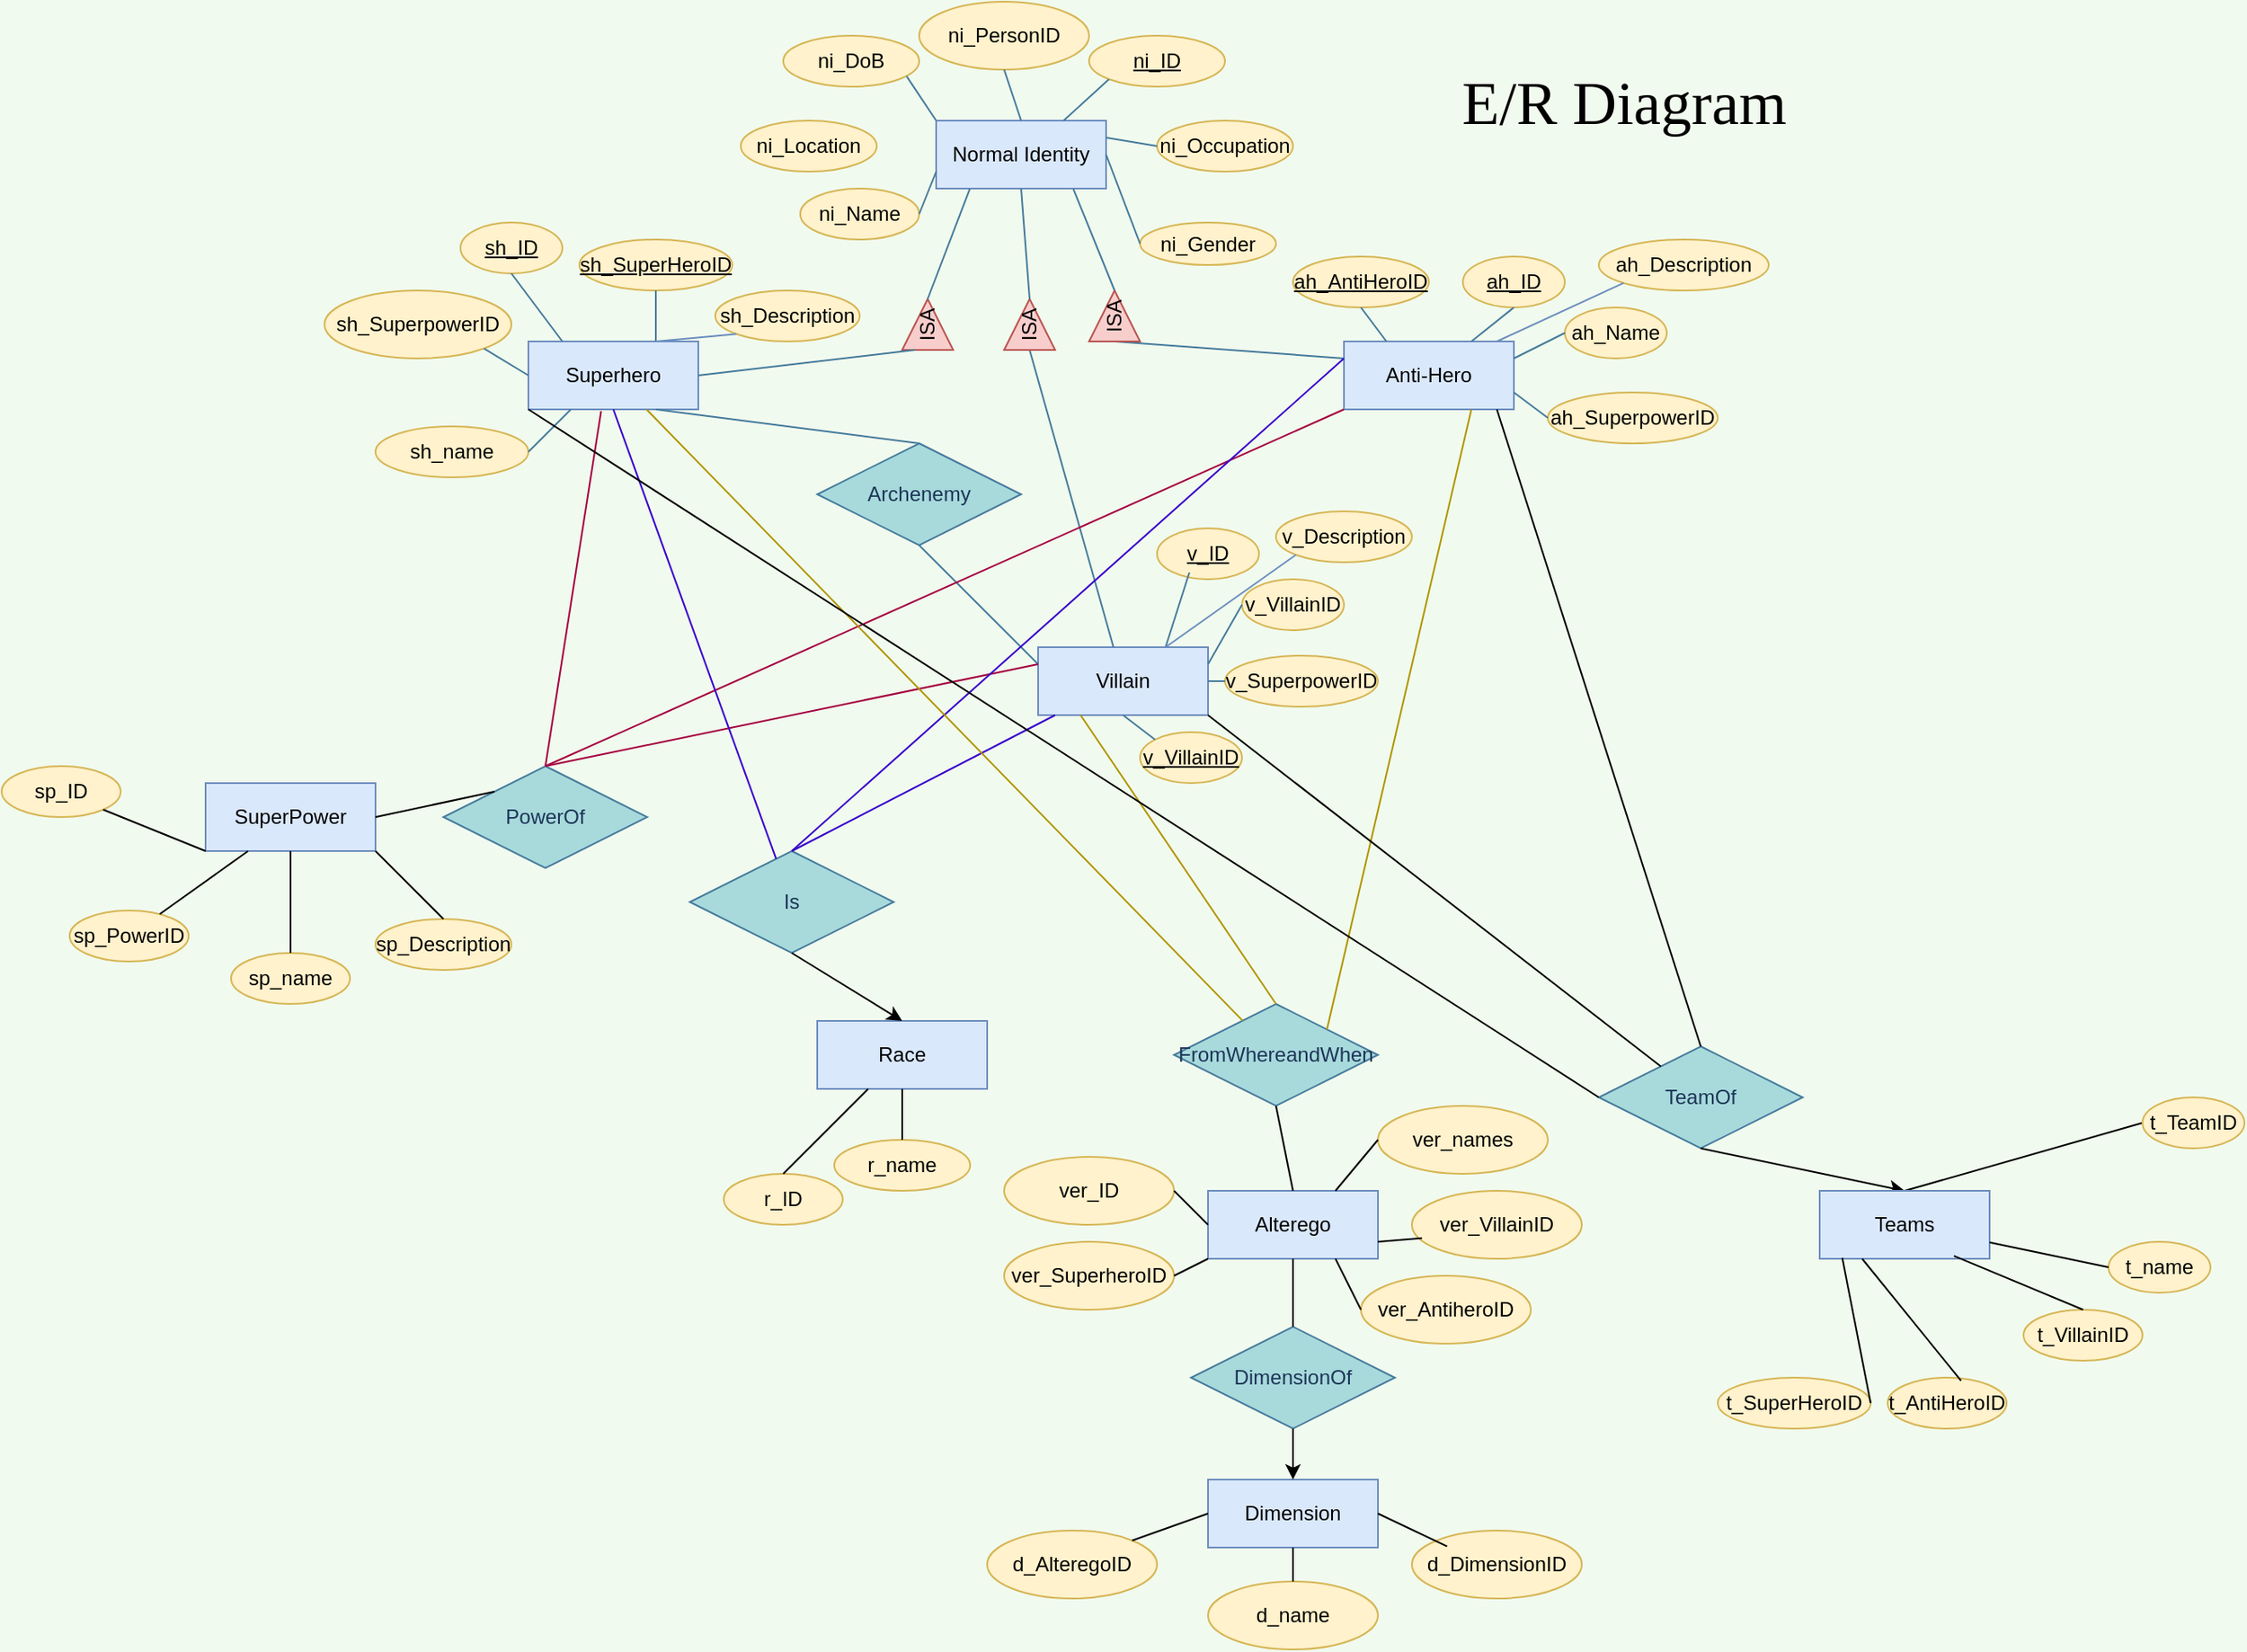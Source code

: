 <mxfile version="13.8.1" type="github">
  <diagram id="R2lEEEUBdFMjLlhIrx00" name="Page-1">
    <mxGraphModel dx="2192" dy="560" grid="1" gridSize="10" guides="1" tooltips="1" connect="1" arrows="1" fold="1" page="1" pageScale="1" pageWidth="850" pageHeight="1100" background="#F1FAEE" math="0" shadow="0" extFonts="Permanent Marker^https://fonts.googleapis.com/css?family=Permanent+Marker">
      <root>
        <mxCell id="0" />
        <mxCell id="1" parent="0" />
        <mxCell id="nAdJ6FFDhR7UBdOgbW9l-2" value="Normal Identity" style="whiteSpace=wrap;html=1;align=center;fillColor=#dae8fc;strokeColor=#6c8ebf;" parent="1" vertex="1">
          <mxGeometry x="320" y="70" width="100" height="40" as="geometry" />
        </mxCell>
        <mxCell id="nAdJ6FFDhR7UBdOgbW9l-3" value="ni_ID" style="ellipse;whiteSpace=wrap;html=1;align=center;fontStyle=4;fillColor=#fff2cc;strokeColor=#d6b656;" parent="1" vertex="1">
          <mxGeometry x="410" y="20" width="80" height="30" as="geometry" />
        </mxCell>
        <mxCell id="nAdJ6FFDhR7UBdOgbW9l-4" value="ni_PersonID" style="ellipse;whiteSpace=wrap;html=1;align=center;fillColor=#fff2cc;strokeColor=#d6b656;" parent="1" vertex="1">
          <mxGeometry x="310" width="100" height="40" as="geometry" />
        </mxCell>
        <mxCell id="nAdJ6FFDhR7UBdOgbW9l-5" value="ni_DoB" style="ellipse;whiteSpace=wrap;html=1;align=center;fillColor=#fff2cc;strokeColor=#d6b656;" parent="1" vertex="1">
          <mxGeometry x="230" y="20" width="80" height="30" as="geometry" />
        </mxCell>
        <mxCell id="nAdJ6FFDhR7UBdOgbW9l-6" value="ni_Gender" style="ellipse;whiteSpace=wrap;html=1;align=center;fillColor=#fff2cc;strokeColor=#d6b656;" parent="1" vertex="1">
          <mxGeometry x="440" y="130" width="80" height="25" as="geometry" />
        </mxCell>
        <mxCell id="nAdJ6FFDhR7UBdOgbW9l-7" value="ni_Name" style="ellipse;whiteSpace=wrap;html=1;align=center;fillColor=#fff2cc;strokeColor=#d6b656;" parent="1" vertex="1">
          <mxGeometry x="240" y="110" width="70" height="30" as="geometry" />
        </mxCell>
        <mxCell id="nAdJ6FFDhR7UBdOgbW9l-10" value="" style="endArrow=none;html=1;entryX=0;entryY=0.75;entryDx=0;entryDy=0;labelBackgroundColor=#F1FAEE;strokeColor=#457B9D;fontColor=#1D3557;exitX=1;exitY=0.5;exitDx=0;exitDy=0;" parent="1" source="nAdJ6FFDhR7UBdOgbW9l-7" target="nAdJ6FFDhR7UBdOgbW9l-2" edge="1">
          <mxGeometry width="50" height="50" relative="1" as="geometry">
            <mxPoint x="270" y="90" as="sourcePoint" />
            <mxPoint x="290" y="60" as="targetPoint" />
          </mxGeometry>
        </mxCell>
        <mxCell id="nAdJ6FFDhR7UBdOgbW9l-11" value="" style="endArrow=none;html=1;entryX=0;entryY=0;entryDx=0;entryDy=0;exitX=0;exitY=0;exitDx=0;exitDy=0;labelBackgroundColor=#F1FAEE;strokeColor=#457B9D;fontColor=#1D3557;" parent="1" source="nAdJ6FFDhR7UBdOgbW9l-2" target="nAdJ6FFDhR7UBdOgbW9l-2" edge="1">
          <mxGeometry width="50" height="50" relative="1" as="geometry">
            <mxPoint x="230" y="340" as="sourcePoint" />
            <mxPoint x="280" y="290" as="targetPoint" />
            <Array as="points">
              <mxPoint x="300" y="40" />
            </Array>
          </mxGeometry>
        </mxCell>
        <mxCell id="nAdJ6FFDhR7UBdOgbW9l-12" value="" style="endArrow=none;html=1;entryX=0.5;entryY=1;entryDx=0;entryDy=0;exitX=0.5;exitY=0;exitDx=0;exitDy=0;labelBackgroundColor=#F1FAEE;strokeColor=#457B9D;fontColor=#1D3557;" parent="1" source="nAdJ6FFDhR7UBdOgbW9l-2" target="nAdJ6FFDhR7UBdOgbW9l-4" edge="1">
          <mxGeometry width="50" height="50" relative="1" as="geometry">
            <mxPoint x="350" y="90" as="sourcePoint" />
            <mxPoint x="400" y="40" as="targetPoint" />
          </mxGeometry>
        </mxCell>
        <mxCell id="nAdJ6FFDhR7UBdOgbW9l-13" value="" style="endArrow=none;html=1;entryX=0;entryY=1;entryDx=0;entryDy=0;exitX=0.75;exitY=0;exitDx=0;exitDy=0;labelBackgroundColor=#F1FAEE;strokeColor=#457B9D;fontColor=#1D3557;" parent="1" source="nAdJ6FFDhR7UBdOgbW9l-2" target="nAdJ6FFDhR7UBdOgbW9l-3" edge="1">
          <mxGeometry width="50" height="50" relative="1" as="geometry">
            <mxPoint x="320" y="290" as="sourcePoint" />
            <mxPoint x="370" y="240" as="targetPoint" />
          </mxGeometry>
        </mxCell>
        <mxCell id="nAdJ6FFDhR7UBdOgbW9l-14" value="" style="endArrow=none;html=1;entryX=0;entryY=0.5;entryDx=0;entryDy=0;exitX=1;exitY=0.5;exitDx=0;exitDy=0;labelBackgroundColor=#F1FAEE;strokeColor=#457B9D;fontColor=#1D3557;" parent="1" source="nAdJ6FFDhR7UBdOgbW9l-2" target="nAdJ6FFDhR7UBdOgbW9l-6" edge="1">
          <mxGeometry width="50" height="50" relative="1" as="geometry">
            <mxPoint x="370" y="230" as="sourcePoint" />
            <mxPoint x="420" y="180" as="targetPoint" />
          </mxGeometry>
        </mxCell>
        <mxCell id="nAdJ6FFDhR7UBdOgbW9l-15" value="ISA" style="triangle;whiteSpace=wrap;html=1;rounded=0;sketch=0;strokeColor=#b85450;fillColor=#f8cecc;rotation=-90;" parent="1" vertex="1">
          <mxGeometry x="300" y="175" width="30" height="30" as="geometry" />
        </mxCell>
        <mxCell id="nAdJ6FFDhR7UBdOgbW9l-16" value="" style="endArrow=none;html=1;strokeColor=#457B9D;fillColor=#A8DADC;fontColor=#1D3557;exitX=1;exitY=0.5;exitDx=0;exitDy=0;entryX=0.198;entryY=1.004;entryDx=0;entryDy=0;entryPerimeter=0;" parent="1" source="nAdJ6FFDhR7UBdOgbW9l-15" target="nAdJ6FFDhR7UBdOgbW9l-2" edge="1">
          <mxGeometry width="50" height="50" relative="1" as="geometry">
            <mxPoint x="350" y="290" as="sourcePoint" />
            <mxPoint x="400" y="240" as="targetPoint" />
          </mxGeometry>
        </mxCell>
        <mxCell id="nAdJ6FFDhR7UBdOgbW9l-17" value="Superhero" style="whiteSpace=wrap;html=1;align=center;rounded=0;sketch=0;strokeColor=#6c8ebf;fillColor=#dae8fc;" parent="1" vertex="1">
          <mxGeometry x="80" y="200" width="100" height="40" as="geometry" />
        </mxCell>
        <mxCell id="nAdJ6FFDhR7UBdOgbW9l-18" value="Villain" style="whiteSpace=wrap;html=1;align=center;rounded=0;sketch=0;strokeColor=#6c8ebf;fillColor=#dae8fc;" parent="1" vertex="1">
          <mxGeometry x="380" y="380" width="100" height="40" as="geometry" />
        </mxCell>
        <mxCell id="nAdJ6FFDhR7UBdOgbW9l-19" value="Anti-Hero" style="whiteSpace=wrap;html=1;align=center;rounded=0;sketch=0;strokeColor=#6c8ebf;fillColor=#dae8fc;" parent="1" vertex="1">
          <mxGeometry x="560" y="200" width="100" height="40" as="geometry" />
        </mxCell>
        <mxCell id="nAdJ6FFDhR7UBdOgbW9l-20" value="" style="endArrow=none;html=1;strokeColor=#457B9D;fillColor=#A8DADC;fontColor=#1D3557;entryX=0;entryY=0.25;entryDx=0;entryDy=0;exitX=1;exitY=0.5;exitDx=0;exitDy=0;" parent="1" source="nAdJ6FFDhR7UBdOgbW9l-17" target="nAdJ6FFDhR7UBdOgbW9l-15" edge="1">
          <mxGeometry width="50" height="50" relative="1" as="geometry">
            <mxPoint x="230" y="260" as="sourcePoint" />
            <mxPoint x="280" y="210" as="targetPoint" />
          </mxGeometry>
        </mxCell>
        <mxCell id="nAdJ6FFDhR7UBdOgbW9l-21" value="" style="endArrow=none;html=1;strokeColor=#457B9D;fillColor=#A8DADC;fontColor=#1D3557;entryX=0;entryY=0.5;entryDx=0;entryDy=0;" parent="1" source="nAdJ6FFDhR7UBdOgbW9l-18" target="udWSsFWerOwAy3fyMQVa-20" edge="1">
          <mxGeometry width="50" height="50" relative="1" as="geometry">
            <mxPoint x="370" y="310" as="sourcePoint" />
            <mxPoint x="390" y="230" as="targetPoint" />
          </mxGeometry>
        </mxCell>
        <mxCell id="nAdJ6FFDhR7UBdOgbW9l-22" value="" style="endArrow=none;html=1;strokeColor=#457B9D;fillColor=#A8DADC;fontColor=#1D3557;entryX=0;entryY=0.5;entryDx=0;entryDy=0;exitX=0;exitY=0.25;exitDx=0;exitDy=0;" parent="1" source="nAdJ6FFDhR7UBdOgbW9l-19" target="udWSsFWerOwAy3fyMQVa-21" edge="1">
          <mxGeometry width="50" height="50" relative="1" as="geometry">
            <mxPoint x="230" y="260" as="sourcePoint" />
            <mxPoint x="280" y="210" as="targetPoint" />
          </mxGeometry>
        </mxCell>
        <mxCell id="nAdJ6FFDhR7UBdOgbW9l-23" value="sh_SuperHeroID" style="ellipse;whiteSpace=wrap;html=1;align=center;fontStyle=4;rounded=0;sketch=0;strokeColor=#d6b656;fillColor=#fff2cc;" parent="1" vertex="1">
          <mxGeometry x="110" y="140" width="90" height="30" as="geometry" />
        </mxCell>
        <mxCell id="nAdJ6FFDhR7UBdOgbW9l-24" value="sh_ID" style="ellipse;whiteSpace=wrap;html=1;align=center;fontStyle=4;rounded=0;sketch=0;strokeColor=#d6b656;fillColor=#fff2cc;" parent="1" vertex="1">
          <mxGeometry x="40" y="130" width="60" height="30" as="geometry" />
        </mxCell>
        <mxCell id="nAdJ6FFDhR7UBdOgbW9l-25" value="sh_SuperpowerID" style="ellipse;whiteSpace=wrap;html=1;align=center;rounded=0;sketch=0;strokeColor=#d6b656;fillColor=#fff2cc;" parent="1" vertex="1">
          <mxGeometry x="-40" y="170" width="110" height="40" as="geometry" />
        </mxCell>
        <mxCell id="nAdJ6FFDhR7UBdOgbW9l-26" value="sh_name" style="ellipse;whiteSpace=wrap;html=1;align=center;rounded=0;sketch=0;strokeColor=#d6b656;fillColor=#fff2cc;" parent="1" vertex="1">
          <mxGeometry x="-10" y="250" width="90" height="30" as="geometry" />
        </mxCell>
        <mxCell id="nAdJ6FFDhR7UBdOgbW9l-27" value="" style="endArrow=none;html=1;strokeColor=#457B9D;fillColor=#A8DADC;fontColor=#1D3557;entryX=0.25;entryY=1;entryDx=0;entryDy=0;exitX=1;exitY=0.5;exitDx=0;exitDy=0;" parent="1" source="nAdJ6FFDhR7UBdOgbW9l-26" target="nAdJ6FFDhR7UBdOgbW9l-17" edge="1">
          <mxGeometry width="50" height="50" relative="1" as="geometry">
            <mxPoint x="100" y="330" as="sourcePoint" />
            <mxPoint x="150" y="280" as="targetPoint" />
          </mxGeometry>
        </mxCell>
        <mxCell id="nAdJ6FFDhR7UBdOgbW9l-28" value="" style="endArrow=none;html=1;strokeColor=#457B9D;fillColor=#A8DADC;fontColor=#1D3557;exitX=1;exitY=1;exitDx=0;exitDy=0;" parent="1" source="nAdJ6FFDhR7UBdOgbW9l-25" edge="1">
          <mxGeometry width="50" height="50" relative="1" as="geometry">
            <mxPoint x="110" y="330" as="sourcePoint" />
            <mxPoint x="80" y="220" as="targetPoint" />
          </mxGeometry>
        </mxCell>
        <mxCell id="nAdJ6FFDhR7UBdOgbW9l-29" value="" style="endArrow=none;html=1;strokeColor=#457B9D;fillColor=#A8DADC;fontColor=#1D3557;entryX=0.5;entryY=1;entryDx=0;entryDy=0;" parent="1" target="nAdJ6FFDhR7UBdOgbW9l-24" edge="1">
          <mxGeometry width="50" height="50" relative="1" as="geometry">
            <mxPoint x="100" y="200" as="sourcePoint" />
            <mxPoint x="140" y="160" as="targetPoint" />
          </mxGeometry>
        </mxCell>
        <mxCell id="nAdJ6FFDhR7UBdOgbW9l-30" value="" style="endArrow=none;html=1;strokeColor=#457B9D;fillColor=#A8DADC;fontColor=#1D3557;entryX=0.5;entryY=1;entryDx=0;entryDy=0;exitX=0.75;exitY=0;exitDx=0;exitDy=0;" parent="1" source="nAdJ6FFDhR7UBdOgbW9l-17" target="nAdJ6FFDhR7UBdOgbW9l-23" edge="1">
          <mxGeometry width="50" height="50" relative="1" as="geometry">
            <mxPoint x="150" y="440" as="sourcePoint" />
            <mxPoint x="200" y="390" as="targetPoint" />
          </mxGeometry>
        </mxCell>
        <mxCell id="nAdJ6FFDhR7UBdOgbW9l-31" value="v_VillainID" style="ellipse;whiteSpace=wrap;html=1;align=center;fontStyle=4;rounded=0;sketch=0;strokeColor=#d6b656;fillColor=#fff2cc;" parent="1" vertex="1">
          <mxGeometry x="440" y="430" width="60" height="30" as="geometry" />
        </mxCell>
        <mxCell id="nAdJ6FFDhR7UBdOgbW9l-34" value="v_ID" style="ellipse;whiteSpace=wrap;html=1;align=center;fontStyle=4;rounded=0;sketch=0;strokeColor=#d6b656;fillColor=#fff2cc;" parent="1" vertex="1">
          <mxGeometry x="450" y="310" width="60" height="30" as="geometry" />
        </mxCell>
        <mxCell id="nAdJ6FFDhR7UBdOgbW9l-35" value="v_SuperpowerID" style="ellipse;whiteSpace=wrap;html=1;align=center;rounded=0;sketch=0;strokeColor=#d6b656;fillColor=#fff2cc;" parent="1" vertex="1">
          <mxGeometry x="490" y="385" width="90" height="30" as="geometry" />
        </mxCell>
        <mxCell id="nAdJ6FFDhR7UBdOgbW9l-36" value="v_VillainID" style="ellipse;whiteSpace=wrap;html=1;align=center;rounded=0;sketch=0;strokeColor=#d6b656;fillColor=#fff2cc;" parent="1" vertex="1">
          <mxGeometry x="500" y="340" width="60" height="30" as="geometry" />
        </mxCell>
        <mxCell id="nAdJ6FFDhR7UBdOgbW9l-38" value="" style="endArrow=none;html=1;strokeColor=#457B9D;fillColor=#A8DADC;fontColor=#1D3557;entryX=0.5;entryY=1;entryDx=0;entryDy=0;exitX=0;exitY=0;exitDx=0;exitDy=0;" parent="1" source="nAdJ6FFDhR7UBdOgbW9l-31" target="nAdJ6FFDhR7UBdOgbW9l-18" edge="1">
          <mxGeometry width="50" height="50" relative="1" as="geometry">
            <mxPoint x="300" y="430" as="sourcePoint" />
            <mxPoint x="350" y="380" as="targetPoint" />
          </mxGeometry>
        </mxCell>
        <mxCell id="nAdJ6FFDhR7UBdOgbW9l-39" value="" style="endArrow=none;html=1;strokeColor=#457B9D;fillColor=#A8DADC;fontColor=#1D3557;entryX=0.317;entryY=0.867;entryDx=0;entryDy=0;entryPerimeter=0;exitX=0.75;exitY=0;exitDx=0;exitDy=0;" parent="1" source="nAdJ6FFDhR7UBdOgbW9l-18" target="nAdJ6FFDhR7UBdOgbW9l-34" edge="1">
          <mxGeometry width="50" height="50" relative="1" as="geometry">
            <mxPoint x="403" y="420" as="sourcePoint" />
            <mxPoint x="403" y="440" as="targetPoint" />
          </mxGeometry>
        </mxCell>
        <mxCell id="nAdJ6FFDhR7UBdOgbW9l-40" value="" style="endArrow=none;html=1;strokeColor=#457B9D;fillColor=#A8DADC;fontColor=#1D3557;entryX=0;entryY=0.5;entryDx=0;entryDy=0;" parent="1" source="nAdJ6FFDhR7UBdOgbW9l-18" target="nAdJ6FFDhR7UBdOgbW9l-35" edge="1">
          <mxGeometry width="50" height="50" relative="1" as="geometry">
            <mxPoint x="310" y="440" as="sourcePoint" />
            <mxPoint x="360" y="390" as="targetPoint" />
          </mxGeometry>
        </mxCell>
        <mxCell id="nAdJ6FFDhR7UBdOgbW9l-41" value="" style="endArrow=none;html=1;strokeColor=#457B9D;fillColor=#A8DADC;fontColor=#1D3557;entryX=0;entryY=0.5;entryDx=0;entryDy=0;exitX=1;exitY=0.25;exitDx=0;exitDy=0;" parent="1" source="nAdJ6FFDhR7UBdOgbW9l-18" target="nAdJ6FFDhR7UBdOgbW9l-36" edge="1">
          <mxGeometry width="50" height="50" relative="1" as="geometry">
            <mxPoint x="340" y="420" as="sourcePoint" />
            <mxPoint x="390" y="370" as="targetPoint" />
          </mxGeometry>
        </mxCell>
        <mxCell id="nAdJ6FFDhR7UBdOgbW9l-42" value="ah_SuperpowerID" style="ellipse;whiteSpace=wrap;html=1;align=center;rounded=0;sketch=0;strokeColor=#d6b656;fillColor=#fff2cc;" parent="1" vertex="1">
          <mxGeometry x="680" y="230" width="100" height="30" as="geometry" />
        </mxCell>
        <mxCell id="nAdJ6FFDhR7UBdOgbW9l-43" value="ah_Name" style="ellipse;whiteSpace=wrap;html=1;align=center;rounded=0;sketch=0;strokeColor=#d6b656;fillColor=#fff2cc;" parent="1" vertex="1">
          <mxGeometry x="690" y="180" width="60" height="30" as="geometry" />
        </mxCell>
        <mxCell id="nAdJ6FFDhR7UBdOgbW9l-44" value="ah_ID" style="ellipse;whiteSpace=wrap;html=1;align=center;fontStyle=4;rounded=0;sketch=0;strokeColor=#d6b656;fillColor=#fff2cc;" parent="1" vertex="1">
          <mxGeometry x="630" y="150" width="60" height="30" as="geometry" />
        </mxCell>
        <mxCell id="nAdJ6FFDhR7UBdOgbW9l-45" value="ah_AntiHeroID" style="ellipse;whiteSpace=wrap;html=1;align=center;fontStyle=4;rounded=0;sketch=0;strokeColor=#d6b656;fillColor=#fff2cc;" parent="1" vertex="1">
          <mxGeometry x="530" y="150" width="80" height="30" as="geometry" />
        </mxCell>
        <mxCell id="nAdJ6FFDhR7UBdOgbW9l-46" value="" style="endArrow=none;html=1;strokeColor=#457B9D;fillColor=#A8DADC;fontColor=#1D3557;entryX=0.5;entryY=1;entryDx=0;entryDy=0;exitX=0.25;exitY=0;exitDx=0;exitDy=0;" parent="1" source="nAdJ6FFDhR7UBdOgbW9l-19" target="nAdJ6FFDhR7UBdOgbW9l-45" edge="1">
          <mxGeometry width="50" height="50" relative="1" as="geometry">
            <mxPoint x="380" y="300" as="sourcePoint" />
            <mxPoint x="430" y="250" as="targetPoint" />
          </mxGeometry>
        </mxCell>
        <mxCell id="nAdJ6FFDhR7UBdOgbW9l-47" value="" style="endArrow=none;html=1;strokeColor=#457B9D;fillColor=#A8DADC;fontColor=#1D3557;entryX=0.5;entryY=1;entryDx=0;entryDy=0;exitX=0.75;exitY=0;exitDx=0;exitDy=0;" parent="1" source="nAdJ6FFDhR7UBdOgbW9l-19" target="nAdJ6FFDhR7UBdOgbW9l-44" edge="1">
          <mxGeometry width="50" height="50" relative="1" as="geometry">
            <mxPoint x="590" y="310" as="sourcePoint" />
            <mxPoint x="640" y="260" as="targetPoint" />
          </mxGeometry>
        </mxCell>
        <mxCell id="nAdJ6FFDhR7UBdOgbW9l-48" value="" style="endArrow=none;html=1;strokeColor=#457B9D;fillColor=#A8DADC;fontColor=#1D3557;exitX=1;exitY=0.25;exitDx=0;exitDy=0;" parent="1" source="nAdJ6FFDhR7UBdOgbW9l-19" edge="1">
          <mxGeometry width="50" height="50" relative="1" as="geometry">
            <mxPoint x="590" y="310" as="sourcePoint" />
            <mxPoint x="690" y="195" as="targetPoint" />
          </mxGeometry>
        </mxCell>
        <mxCell id="nAdJ6FFDhR7UBdOgbW9l-49" value="" style="endArrow=none;html=1;strokeColor=#457B9D;fillColor=#A8DADC;fontColor=#1D3557;entryX=0;entryY=0.5;entryDx=0;entryDy=0;exitX=1;exitY=0.75;exitDx=0;exitDy=0;" parent="1" source="nAdJ6FFDhR7UBdOgbW9l-19" target="nAdJ6FFDhR7UBdOgbW9l-42" edge="1">
          <mxGeometry width="50" height="50" relative="1" as="geometry">
            <mxPoint x="590" y="310" as="sourcePoint" />
            <mxPoint x="640" y="260" as="targetPoint" />
          </mxGeometry>
        </mxCell>
        <mxCell id="nAdJ6FFDhR7UBdOgbW9l-50" value="Archenemy" style="shape=rhombus;perimeter=rhombusPerimeter;whiteSpace=wrap;html=1;align=center;rounded=0;sketch=0;strokeColor=#457B9D;fillColor=#A8DADC;fontColor=#1D3557;" parent="1" vertex="1">
          <mxGeometry x="250" y="260" width="120" height="60" as="geometry" />
        </mxCell>
        <mxCell id="nAdJ6FFDhR7UBdOgbW9l-51" value="" style="endArrow=none;html=1;strokeColor=#457B9D;fillColor=#A8DADC;fontColor=#1D3557;entryX=0.75;entryY=1;entryDx=0;entryDy=0;exitX=0.5;exitY=0;exitDx=0;exitDy=0;" parent="1" source="nAdJ6FFDhR7UBdOgbW9l-50" target="nAdJ6FFDhR7UBdOgbW9l-17" edge="1">
          <mxGeometry width="50" height="50" relative="1" as="geometry">
            <mxPoint x="250" y="280" as="sourcePoint" />
            <mxPoint x="360" y="380" as="targetPoint" />
          </mxGeometry>
        </mxCell>
        <mxCell id="nAdJ6FFDhR7UBdOgbW9l-55" value="" style="endArrow=none;html=1;strokeColor=#457B9D;fillColor=#A8DADC;fontColor=#1D3557;entryX=0.5;entryY=1;entryDx=0;entryDy=0;exitX=0;exitY=0.25;exitDx=0;exitDy=0;" parent="1" source="nAdJ6FFDhR7UBdOgbW9l-18" target="nAdJ6FFDhR7UBdOgbW9l-50" edge="1">
          <mxGeometry width="50" height="50" relative="1" as="geometry">
            <mxPoint x="390" y="480" as="sourcePoint" />
            <mxPoint x="440" y="430" as="targetPoint" />
          </mxGeometry>
        </mxCell>
        <mxCell id="nAdJ6FFDhR7UBdOgbW9l-56" value="PowerOf" style="shape=rhombus;perimeter=rhombusPerimeter;whiteSpace=wrap;html=1;align=center;rounded=0;sketch=0;strokeColor=#457B9D;fillColor=#A8DADC;fontColor=#1D3557;" parent="1" vertex="1">
          <mxGeometry x="30" y="450" width="120" height="60" as="geometry" />
        </mxCell>
        <mxCell id="nAdJ6FFDhR7UBdOgbW9l-57" value="Is" style="shape=rhombus;perimeter=rhombusPerimeter;whiteSpace=wrap;html=1;align=center;rounded=0;sketch=0;strokeColor=#457B9D;fillColor=#A8DADC;fontColor=#1D3557;" parent="1" vertex="1">
          <mxGeometry x="175" y="500" width="120" height="60" as="geometry" />
        </mxCell>
        <mxCell id="nAdJ6FFDhR7UBdOgbW9l-58" value="FromWhereandWhen" style="shape=rhombus;perimeter=rhombusPerimeter;whiteSpace=wrap;html=1;align=center;rounded=0;sketch=0;strokeColor=#457B9D;fillColor=#A8DADC;fontColor=#1D3557;" parent="1" vertex="1">
          <mxGeometry x="460" y="590" width="120" height="60" as="geometry" />
        </mxCell>
        <mxCell id="nAdJ6FFDhR7UBdOgbW9l-59" value="SuperPower" style="whiteSpace=wrap;html=1;align=center;rounded=0;sketch=0;strokeColor=#6c8ebf;fillColor=#dae8fc;" parent="1" vertex="1">
          <mxGeometry x="-110" y="460" width="100" height="40" as="geometry" />
        </mxCell>
        <mxCell id="nAdJ6FFDhR7UBdOgbW9l-60" value="Race" style="whiteSpace=wrap;html=1;align=center;rounded=0;sketch=0;strokeColor=#6c8ebf;fillColor=#dae8fc;" parent="1" vertex="1">
          <mxGeometry x="250" y="600" width="100" height="40" as="geometry" />
        </mxCell>
        <mxCell id="nAdJ6FFDhR7UBdOgbW9l-61" value="Alterego" style="whiteSpace=wrap;html=1;align=center;rounded=0;sketch=0;strokeColor=#6c8ebf;fillColor=#dae8fc;" parent="1" vertex="1">
          <mxGeometry x="480" y="700" width="100" height="40" as="geometry" />
        </mxCell>
        <mxCell id="nAdJ6FFDhR7UBdOgbW9l-62" value="DimensionOf" style="shape=rhombus;perimeter=rhombusPerimeter;whiteSpace=wrap;html=1;align=center;rounded=0;sketch=0;strokeColor=#457B9D;fillColor=#A8DADC;fontColor=#1D3557;" parent="1" vertex="1">
          <mxGeometry x="470" y="780" width="120" height="60" as="geometry" />
        </mxCell>
        <mxCell id="nAdJ6FFDhR7UBdOgbW9l-63" value="Dimension" style="whiteSpace=wrap;html=1;align=center;rounded=0;sketch=0;strokeColor=#6c8ebf;fillColor=#dae8fc;" parent="1" vertex="1">
          <mxGeometry x="480" y="870" width="100" height="40" as="geometry" />
        </mxCell>
        <mxCell id="nAdJ6FFDhR7UBdOgbW9l-66" value="TeamOf" style="shape=rhombus;perimeter=rhombusPerimeter;whiteSpace=wrap;html=1;align=center;rounded=0;sketch=0;strokeColor=#457B9D;fillColor=#A8DADC;fontColor=#1D3557;" parent="1" vertex="1">
          <mxGeometry x="710" y="615" width="120" height="60" as="geometry" />
        </mxCell>
        <mxCell id="fKm55usuIzG2V17xqi5x-1" value="" style="endArrow=none;html=1;exitX=0;exitY=0;exitDx=0;exitDy=0;entryX=1;entryY=0.5;entryDx=0;entryDy=0;" parent="1" source="nAdJ6FFDhR7UBdOgbW9l-56" target="nAdJ6FFDhR7UBdOgbW9l-59" edge="1">
          <mxGeometry width="50" height="50" relative="1" as="geometry">
            <mxPoint x="400" y="480" as="sourcePoint" />
            <mxPoint x="450" y="430" as="targetPoint" />
          </mxGeometry>
        </mxCell>
        <mxCell id="fKm55usuIzG2V17xqi5x-2" value="" style="endArrow=none;html=1;exitX=0.5;exitY=0;exitDx=0;exitDy=0;entryX=0.5;entryY=1;entryDx=0;entryDy=0;startArrow=classic;startFill=1;" parent="1" source="nAdJ6FFDhR7UBdOgbW9l-60" target="nAdJ6FFDhR7UBdOgbW9l-57" edge="1">
          <mxGeometry width="50" height="50" relative="1" as="geometry">
            <mxPoint x="400" y="480" as="sourcePoint" />
            <mxPoint x="450" y="430" as="targetPoint" />
          </mxGeometry>
        </mxCell>
        <mxCell id="fKm55usuIzG2V17xqi5x-3" value="" style="endArrow=none;html=1;exitX=0.5;exitY=0;exitDx=0;exitDy=0;" parent="1" source="nAdJ6FFDhR7UBdOgbW9l-61" edge="1">
          <mxGeometry width="50" height="50" relative="1" as="geometry">
            <mxPoint x="400" y="480" as="sourcePoint" />
            <mxPoint x="520" y="650" as="targetPoint" />
          </mxGeometry>
        </mxCell>
        <mxCell id="fKm55usuIzG2V17xqi5x-6" value="" style="endArrow=none;html=1;exitX=0.5;exitY=0;exitDx=0;exitDy=0;" parent="1" source="nAdJ6FFDhR7UBdOgbW9l-62" edge="1">
          <mxGeometry width="50" height="50" relative="1" as="geometry">
            <mxPoint x="480" y="790" as="sourcePoint" />
            <mxPoint x="530" y="740" as="targetPoint" />
          </mxGeometry>
        </mxCell>
        <mxCell id="fKm55usuIzG2V17xqi5x-7" value="" style="endArrow=none;html=1;entryX=0.428;entryY=1.025;entryDx=0;entryDy=0;entryPerimeter=0;exitX=0.5;exitY=0;exitDx=0;exitDy=0;fillColor=#d80073;strokeColor=#A50040;" parent="1" source="nAdJ6FFDhR7UBdOgbW9l-56" target="nAdJ6FFDhR7UBdOgbW9l-17" edge="1">
          <mxGeometry width="50" height="50" relative="1" as="geometry">
            <mxPoint x="110" y="590" as="sourcePoint" />
            <mxPoint x="160" y="540" as="targetPoint" />
          </mxGeometry>
        </mxCell>
        <mxCell id="fKm55usuIzG2V17xqi5x-8" value="" style="endArrow=none;html=1;entryX=0;entryY=1;entryDx=0;entryDy=0;exitX=0.5;exitY=0;exitDx=0;exitDy=0;fillColor=#d80073;strokeColor=#A50040;" parent="1" source="nAdJ6FFDhR7UBdOgbW9l-56" target="nAdJ6FFDhR7UBdOgbW9l-19" edge="1">
          <mxGeometry width="50" height="50" relative="1" as="geometry">
            <mxPoint x="120" y="460" as="sourcePoint" />
            <mxPoint x="220" y="490" as="targetPoint" />
          </mxGeometry>
        </mxCell>
        <mxCell id="fKm55usuIzG2V17xqi5x-9" value="" style="endArrow=none;html=1;exitX=0.5;exitY=0;exitDx=0;exitDy=0;entryX=0;entryY=0.25;entryDx=0;entryDy=0;fillColor=#d80073;strokeColor=#A50040;" parent="1" source="nAdJ6FFDhR7UBdOgbW9l-56" target="nAdJ6FFDhR7UBdOgbW9l-18" edge="1">
          <mxGeometry width="50" height="50" relative="1" as="geometry">
            <mxPoint x="410" y="460" as="sourcePoint" />
            <mxPoint x="460" y="410" as="targetPoint" />
          </mxGeometry>
        </mxCell>
        <mxCell id="fKm55usuIzG2V17xqi5x-10" value="" style="endArrow=none;html=1;entryX=0.5;entryY=1;entryDx=0;entryDy=0;fillColor=#6a00ff;strokeColor=#3700CC;" parent="1" source="nAdJ6FFDhR7UBdOgbW9l-57" target="nAdJ6FFDhR7UBdOgbW9l-17" edge="1">
          <mxGeometry width="50" height="50" relative="1" as="geometry">
            <mxPoint x="230" y="500" as="sourcePoint" />
            <mxPoint x="280" y="450" as="targetPoint" />
          </mxGeometry>
        </mxCell>
        <mxCell id="fKm55usuIzG2V17xqi5x-11" value="" style="endArrow=none;html=1;exitX=0.5;exitY=0;exitDx=0;exitDy=0;fillColor=#6a00ff;strokeColor=#3700CC;" parent="1" source="nAdJ6FFDhR7UBdOgbW9l-57" edge="1">
          <mxGeometry width="50" height="50" relative="1" as="geometry">
            <mxPoint x="410" y="470" as="sourcePoint" />
            <mxPoint x="390" y="420" as="targetPoint" />
            <Array as="points">
              <mxPoint x="390" y="420" />
            </Array>
          </mxGeometry>
        </mxCell>
        <mxCell id="fKm55usuIzG2V17xqi5x-12" value="" style="endArrow=none;html=1;exitX=0.5;exitY=0;exitDx=0;exitDy=0;fillColor=#6a00ff;strokeColor=#3700CC;" parent="1" source="nAdJ6FFDhR7UBdOgbW9l-57" edge="1">
          <mxGeometry width="50" height="50" relative="1" as="geometry">
            <mxPoint x="410" y="470" as="sourcePoint" />
            <mxPoint x="560" y="210" as="targetPoint" />
          </mxGeometry>
        </mxCell>
        <mxCell id="fKm55usuIzG2V17xqi5x-13" value="" style="endArrow=none;html=1;exitX=0.5;exitY=0;exitDx=0;exitDy=0;entryX=0.25;entryY=1;entryDx=0;entryDy=0;fillColor=#e3c800;strokeColor=#B09500;" parent="1" source="nAdJ6FFDhR7UBdOgbW9l-58" target="nAdJ6FFDhR7UBdOgbW9l-18" edge="1">
          <mxGeometry width="50" height="50" relative="1" as="geometry">
            <mxPoint x="410" y="470" as="sourcePoint" />
            <mxPoint x="460" y="420" as="targetPoint" />
          </mxGeometry>
        </mxCell>
        <mxCell id="fKm55usuIzG2V17xqi5x-14" value="" style="endArrow=none;html=1;fillColor=#e3c800;strokeColor=#B09500;" parent="1" source="nAdJ6FFDhR7UBdOgbW9l-58" target="nAdJ6FFDhR7UBdOgbW9l-17" edge="1">
          <mxGeometry width="50" height="50" relative="1" as="geometry">
            <mxPoint x="410" y="470" as="sourcePoint" />
            <mxPoint x="460" y="420" as="targetPoint" />
          </mxGeometry>
        </mxCell>
        <mxCell id="fKm55usuIzG2V17xqi5x-15" value="" style="endArrow=none;html=1;entryX=0.75;entryY=1;entryDx=0;entryDy=0;exitX=1;exitY=0;exitDx=0;exitDy=0;fillColor=#e3c800;strokeColor=#B09500;" parent="1" source="nAdJ6FFDhR7UBdOgbW9l-58" target="nAdJ6FFDhR7UBdOgbW9l-19" edge="1">
          <mxGeometry width="50" height="50" relative="1" as="geometry">
            <mxPoint x="580" y="570" as="sourcePoint" />
            <mxPoint x="630" y="520" as="targetPoint" />
          </mxGeometry>
        </mxCell>
        <mxCell id="fKm55usuIzG2V17xqi5x-21" value="d_name" style="ellipse;whiteSpace=wrap;html=1;align=center;fillColor=#fff2cc;strokeColor=#d6b656;" parent="1" vertex="1">
          <mxGeometry x="480" y="930" width="100" height="40" as="geometry" />
        </mxCell>
        <mxCell id="fKm55usuIzG2V17xqi5x-22" value="t_name" style="ellipse;whiteSpace=wrap;html=1;align=center;fillColor=#fff2cc;strokeColor=#d6b656;" parent="1" vertex="1">
          <mxGeometry x="1010" y="730" width="60" height="30" as="geometry" />
        </mxCell>
        <mxCell id="fKm55usuIzG2V17xqi5x-23" value="sp_PowerID" style="ellipse;whiteSpace=wrap;html=1;align=center;fillColor=#fff2cc;strokeColor=#d6b656;" parent="1" vertex="1">
          <mxGeometry x="-190" y="535" width="70" height="30" as="geometry" />
        </mxCell>
        <mxCell id="fKm55usuIzG2V17xqi5x-24" value="sp_name" style="ellipse;whiteSpace=wrap;html=1;align=center;fillColor=#fff2cc;strokeColor=#d6b656;" parent="1" vertex="1">
          <mxGeometry x="-95" y="560" width="70" height="30" as="geometry" />
        </mxCell>
        <mxCell id="fKm55usuIzG2V17xqi5x-25" value="sp_Description" style="ellipse;whiteSpace=wrap;html=1;align=center;fillColor=#fff2cc;strokeColor=#d6b656;" parent="1" vertex="1">
          <mxGeometry x="-10" y="540" width="80" height="30" as="geometry" />
        </mxCell>
        <mxCell id="fKm55usuIzG2V17xqi5x-26" value="r_name" style="ellipse;whiteSpace=wrap;html=1;align=center;fillColor=#fff2cc;strokeColor=#d6b656;" parent="1" vertex="1">
          <mxGeometry x="260" y="670" width="80" height="30" as="geometry" />
        </mxCell>
        <mxCell id="fKm55usuIzG2V17xqi5x-27" value="ver_ID" style="ellipse;whiteSpace=wrap;html=1;align=center;fillColor=#fff2cc;strokeColor=#d6b656;" parent="1" vertex="1">
          <mxGeometry x="360" y="680" width="100" height="40" as="geometry" />
        </mxCell>
        <mxCell id="fKm55usuIzG2V17xqi5x-28" value="ver_SuperheroID" style="ellipse;whiteSpace=wrap;html=1;align=center;fillColor=#fff2cc;strokeColor=#d6b656;" parent="1" vertex="1">
          <mxGeometry x="360" y="730" width="100" height="40" as="geometry" />
        </mxCell>
        <mxCell id="fKm55usuIzG2V17xqi5x-29" value="ver_names" style="ellipse;whiteSpace=wrap;html=1;align=center;fillColor=#fff2cc;strokeColor=#d6b656;" parent="1" vertex="1">
          <mxGeometry x="580" y="650" width="100" height="40" as="geometry" />
        </mxCell>
        <mxCell id="fKm55usuIzG2V17xqi5x-30" value="ver_VillainID" style="ellipse;whiteSpace=wrap;html=1;align=center;fillColor=#fff2cc;strokeColor=#d6b656;" parent="1" vertex="1">
          <mxGeometry x="600" y="700" width="100" height="40" as="geometry" />
        </mxCell>
        <mxCell id="fKm55usuIzG2V17xqi5x-31" value="ver_AntiheroID" style="ellipse;whiteSpace=wrap;html=1;align=center;fillColor=#fff2cc;strokeColor=#d6b656;" parent="1" vertex="1">
          <mxGeometry x="570" y="750" width="100" height="40" as="geometry" />
        </mxCell>
        <mxCell id="fKm55usuIzG2V17xqi5x-32" value="" style="endArrow=none;html=1;entryX=1;entryY=1;entryDx=0;entryDy=0;exitX=0.5;exitY=0;exitDx=0;exitDy=0;" parent="1" source="fKm55usuIzG2V17xqi5x-25" target="nAdJ6FFDhR7UBdOgbW9l-59" edge="1">
          <mxGeometry width="50" height="50" relative="1" as="geometry">
            <mxPoint x="160" y="650" as="sourcePoint" />
            <mxPoint x="210" y="600" as="targetPoint" />
          </mxGeometry>
        </mxCell>
        <mxCell id="fKm55usuIzG2V17xqi5x-33" value="" style="endArrow=none;html=1;entryX=0.25;entryY=1;entryDx=0;entryDy=0;" parent="1" source="fKm55usuIzG2V17xqi5x-23" target="nAdJ6FFDhR7UBdOgbW9l-59" edge="1">
          <mxGeometry width="50" height="50" relative="1" as="geometry">
            <mxPoint x="160" y="650" as="sourcePoint" />
            <mxPoint x="210" y="600" as="targetPoint" />
          </mxGeometry>
        </mxCell>
        <mxCell id="fKm55usuIzG2V17xqi5x-34" value="" style="endArrow=none;html=1;exitX=0.5;exitY=0;exitDx=0;exitDy=0;" parent="1" source="fKm55usuIzG2V17xqi5x-24" target="nAdJ6FFDhR7UBdOgbW9l-59" edge="1">
          <mxGeometry width="50" height="50" relative="1" as="geometry">
            <mxPoint x="160" y="650" as="sourcePoint" />
            <mxPoint x="210" y="600" as="targetPoint" />
          </mxGeometry>
        </mxCell>
        <mxCell id="fKm55usuIzG2V17xqi5x-37" value="" style="endArrow=none;html=1;exitX=0.5;exitY=0;exitDx=0;exitDy=0;entryX=0.5;entryY=1;entryDx=0;entryDy=0;" parent="1" source="fKm55usuIzG2V17xqi5x-26" target="nAdJ6FFDhR7UBdOgbW9l-60" edge="1">
          <mxGeometry width="50" height="50" relative="1" as="geometry">
            <mxPoint x="290" y="650" as="sourcePoint" />
            <mxPoint x="340" y="600" as="targetPoint" />
          </mxGeometry>
        </mxCell>
        <mxCell id="fKm55usuIzG2V17xqi5x-38" value="" style="endArrow=none;html=1;exitX=1;exitY=0.5;exitDx=0;exitDy=0;entryX=0;entryY=0.5;entryDx=0;entryDy=0;" parent="1" source="fKm55usuIzG2V17xqi5x-27" target="nAdJ6FFDhR7UBdOgbW9l-61" edge="1">
          <mxGeometry width="50" height="50" relative="1" as="geometry">
            <mxPoint x="440" y="650" as="sourcePoint" />
            <mxPoint x="490" y="600" as="targetPoint" />
          </mxGeometry>
        </mxCell>
        <mxCell id="fKm55usuIzG2V17xqi5x-39" value="" style="endArrow=none;html=1;exitX=1;exitY=0.5;exitDx=0;exitDy=0;entryX=0;entryY=1;entryDx=0;entryDy=0;" parent="1" source="fKm55usuIzG2V17xqi5x-28" target="nAdJ6FFDhR7UBdOgbW9l-61" edge="1">
          <mxGeometry width="50" height="50" relative="1" as="geometry">
            <mxPoint x="440" y="650" as="sourcePoint" />
            <mxPoint x="490" y="600" as="targetPoint" />
          </mxGeometry>
        </mxCell>
        <mxCell id="fKm55usuIzG2V17xqi5x-40" value="" style="endArrow=none;html=1;entryX=0;entryY=0.5;entryDx=0;entryDy=0;exitX=0.75;exitY=0;exitDx=0;exitDy=0;" parent="1" source="nAdJ6FFDhR7UBdOgbW9l-61" target="fKm55usuIzG2V17xqi5x-29" edge="1">
          <mxGeometry width="50" height="50" relative="1" as="geometry">
            <mxPoint x="440" y="650" as="sourcePoint" />
            <mxPoint x="490" y="600" as="targetPoint" />
          </mxGeometry>
        </mxCell>
        <mxCell id="fKm55usuIzG2V17xqi5x-41" value="" style="endArrow=none;html=1;entryX=0.059;entryY=0.697;entryDx=0;entryDy=0;entryPerimeter=0;exitX=1;exitY=0.75;exitDx=0;exitDy=0;" parent="1" source="nAdJ6FFDhR7UBdOgbW9l-61" target="fKm55usuIzG2V17xqi5x-30" edge="1">
          <mxGeometry width="50" height="50" relative="1" as="geometry">
            <mxPoint x="440" y="650" as="sourcePoint" />
            <mxPoint x="490" y="600" as="targetPoint" />
          </mxGeometry>
        </mxCell>
        <mxCell id="fKm55usuIzG2V17xqi5x-42" value="" style="endArrow=none;html=1;entryX=0;entryY=0.5;entryDx=0;entryDy=0;exitX=0.75;exitY=1;exitDx=0;exitDy=0;" parent="1" source="nAdJ6FFDhR7UBdOgbW9l-61" target="fKm55usuIzG2V17xqi5x-31" edge="1">
          <mxGeometry width="50" height="50" relative="1" as="geometry">
            <mxPoint x="440" y="650" as="sourcePoint" />
            <mxPoint x="490" y="600" as="targetPoint" />
          </mxGeometry>
        </mxCell>
        <mxCell id="fKm55usuIzG2V17xqi5x-43" value="" style="endArrow=none;html=1;exitX=0.5;exitY=0;exitDx=0;exitDy=0;entryX=0;entryY=0.5;entryDx=0;entryDy=0;" parent="1" source="nAdJ6FFDhR7UBdOgbW9l-67" edge="1" target="shXiFcckubctmzFBZN0N-1">
          <mxGeometry width="50" height="50" relative="1" as="geometry">
            <mxPoint x="730" y="650" as="sourcePoint" />
            <mxPoint x="1010" y="670" as="targetPoint" />
          </mxGeometry>
        </mxCell>
        <mxCell id="fKm55usuIzG2V17xqi5x-44" value="&lt;font style=&quot;font-size: 36px&quot; face=&quot;Times New Roman&quot;&gt;E/R Diagram&lt;/font&gt;" style="text;html=1;strokeColor=none;fillColor=none;align=center;verticalAlign=middle;whiteSpace=wrap;rounded=0;" parent="1" vertex="1">
          <mxGeometry x="620" y="10" width="210" height="100" as="geometry" />
        </mxCell>
        <mxCell id="fKm55usuIzG2V17xqi5x-45" value="" style="endArrow=none;html=1;exitX=0.5;exitY=0;exitDx=0;exitDy=0;entryX=0.5;entryY=1;entryDx=0;entryDy=0;" parent="1" source="fKm55usuIzG2V17xqi5x-21" target="nAdJ6FFDhR7UBdOgbW9l-63" edge="1">
          <mxGeometry width="50" height="50" relative="1" as="geometry">
            <mxPoint x="640" y="1010" as="sourcePoint" />
            <mxPoint x="690" y="960" as="targetPoint" />
          </mxGeometry>
        </mxCell>
        <mxCell id="fKm55usuIzG2V17xqi5x-46" value="" style="endArrow=none;html=1;exitX=0;exitY=1;exitDx=0;exitDy=0;entryX=0;entryY=0.5;entryDx=0;entryDy=0;" parent="1" source="nAdJ6FFDhR7UBdOgbW9l-17" target="nAdJ6FFDhR7UBdOgbW9l-66" edge="1">
          <mxGeometry width="50" height="50" relative="1" as="geometry">
            <mxPoint x="420" y="530" as="sourcePoint" />
            <mxPoint x="470" y="480" as="targetPoint" />
          </mxGeometry>
        </mxCell>
        <mxCell id="fKm55usuIzG2V17xqi5x-47" value="" style="endArrow=none;html=1;entryX=1;entryY=1;entryDx=0;entryDy=0;" parent="1" source="nAdJ6FFDhR7UBdOgbW9l-66" target="nAdJ6FFDhR7UBdOgbW9l-18" edge="1">
          <mxGeometry width="50" height="50" relative="1" as="geometry">
            <mxPoint x="420" y="530" as="sourcePoint" />
            <mxPoint x="470" y="480" as="targetPoint" />
          </mxGeometry>
        </mxCell>
        <mxCell id="fKm55usuIzG2V17xqi5x-48" value="" style="endArrow=none;html=1;entryX=0.9;entryY=1;entryDx=0;entryDy=0;entryPerimeter=0;exitX=0.5;exitY=0;exitDx=0;exitDy=0;" parent="1" source="nAdJ6FFDhR7UBdOgbW9l-66" target="nAdJ6FFDhR7UBdOgbW9l-19" edge="1">
          <mxGeometry width="50" height="50" relative="1" as="geometry">
            <mxPoint x="420" y="530" as="sourcePoint" />
            <mxPoint x="470" y="480" as="targetPoint" />
          </mxGeometry>
        </mxCell>
        <mxCell id="fKm55usuIzG2V17xqi5x-49" value="sh_Description" style="ellipse;whiteSpace=wrap;html=1;align=center;fillColor=#fff2cc;strokeColor=#d6b656;" parent="1" vertex="1">
          <mxGeometry x="190" y="170" width="85" height="30" as="geometry" />
        </mxCell>
        <mxCell id="fKm55usuIzG2V17xqi5x-50" value="v_Description" style="ellipse;whiteSpace=wrap;html=1;align=center;fillColor=#fff2cc;strokeColor=#d6b656;" parent="1" vertex="1">
          <mxGeometry x="520" y="300" width="80" height="30" as="geometry" />
        </mxCell>
        <mxCell id="fKm55usuIzG2V17xqi5x-51" value="ah_Description" style="ellipse;whiteSpace=wrap;html=1;align=center;fillColor=#fff2cc;strokeColor=#d6b656;" parent="1" vertex="1">
          <mxGeometry x="710" y="140" width="100" height="30" as="geometry" />
        </mxCell>
        <mxCell id="fKm55usuIzG2V17xqi5x-52" value="" style="endArrow=none;html=1;entryX=0;entryY=1;entryDx=0;entryDy=0;exitX=0.75;exitY=0;exitDx=0;exitDy=0;fillColor=#dae8fc;strokeColor=#6c8ebf;" parent="1" source="nAdJ6FFDhR7UBdOgbW9l-18" target="fKm55usuIzG2V17xqi5x-50" edge="1">
          <mxGeometry width="50" height="50" relative="1" as="geometry">
            <mxPoint x="420" y="420" as="sourcePoint" />
            <mxPoint x="470" y="370" as="targetPoint" />
          </mxGeometry>
        </mxCell>
        <mxCell id="fKm55usuIzG2V17xqi5x-53" value="" style="endArrow=none;html=1;entryX=0;entryY=1;entryDx=0;entryDy=0;fillColor=#dae8fc;strokeColor=#6c8ebf;" parent="1" target="fKm55usuIzG2V17xqi5x-51" edge="1">
          <mxGeometry width="50" height="50" relative="1" as="geometry">
            <mxPoint x="650" y="200" as="sourcePoint" />
            <mxPoint x="610" y="190" as="targetPoint" />
          </mxGeometry>
        </mxCell>
        <mxCell id="fKm55usuIzG2V17xqi5x-54" value="" style="endArrow=none;html=1;entryX=0;entryY=1;entryDx=0;entryDy=0;exitX=0.75;exitY=0;exitDx=0;exitDy=0;fillColor=#dae8fc;strokeColor=#6c8ebf;" parent="1" source="nAdJ6FFDhR7UBdOgbW9l-17" target="fKm55usuIzG2V17xqi5x-49" edge="1">
          <mxGeometry width="50" height="50" relative="1" as="geometry">
            <mxPoint x="100" y="240" as="sourcePoint" />
            <mxPoint x="150" y="190" as="targetPoint" />
          </mxGeometry>
        </mxCell>
        <mxCell id="fKm55usuIzG2V17xqi5x-56" value="d_AlteregoID" style="ellipse;whiteSpace=wrap;html=1;align=center;fillColor=#fff2cc;strokeColor=#d6b656;" parent="1" vertex="1">
          <mxGeometry x="350" y="900" width="100" height="40" as="geometry" />
        </mxCell>
        <mxCell id="fKm55usuIzG2V17xqi5x-57" value="d_DimensionID" style="ellipse;whiteSpace=wrap;html=1;align=center;fillColor=#fff2cc;strokeColor=#d6b656;" parent="1" vertex="1">
          <mxGeometry x="600" y="900" width="100" height="40" as="geometry" />
        </mxCell>
        <mxCell id="fKm55usuIzG2V17xqi5x-58" value="r_ID" style="ellipse;whiteSpace=wrap;html=1;align=center;fillColor=#fff2cc;strokeColor=#d6b656;" parent="1" vertex="1">
          <mxGeometry x="195" y="690" width="70" height="30" as="geometry" />
        </mxCell>
        <mxCell id="fKm55usuIzG2V17xqi5x-59" value="" style="endArrow=none;html=1;exitX=0.5;exitY=0;exitDx=0;exitDy=0;" parent="1" source="fKm55usuIzG2V17xqi5x-58" target="nAdJ6FFDhR7UBdOgbW9l-60" edge="1">
          <mxGeometry width="50" height="50" relative="1" as="geometry">
            <mxPoint x="300" y="740" as="sourcePoint" />
            <mxPoint x="350" y="690" as="targetPoint" />
          </mxGeometry>
        </mxCell>
        <mxCell id="udWSsFWerOwAy3fyMQVa-2" value="" style="endArrow=classic;html=1;entryX=0.5;entryY=0;entryDx=0;entryDy=0;exitX=0.5;exitY=1;exitDx=0;exitDy=0;" parent="1" source="nAdJ6FFDhR7UBdOgbW9l-66" target="nAdJ6FFDhR7UBdOgbW9l-67" edge="1">
          <mxGeometry width="50" height="50" relative="1" as="geometry">
            <mxPoint x="700" y="740" as="sourcePoint" />
            <mxPoint x="750" y="690" as="targetPoint" />
          </mxGeometry>
        </mxCell>
        <mxCell id="udWSsFWerOwAy3fyMQVa-3" value="sp_ID" style="ellipse;whiteSpace=wrap;html=1;align=center;fillColor=#fff2cc;strokeColor=#d6b656;" parent="1" vertex="1">
          <mxGeometry x="-230" y="450" width="70" height="30" as="geometry" />
        </mxCell>
        <mxCell id="udWSsFWerOwAy3fyMQVa-4" value="" style="endArrow=none;html=1;entryX=0;entryY=1;entryDx=0;entryDy=0;exitX=1;exitY=1;exitDx=0;exitDy=0;" parent="1" source="udWSsFWerOwAy3fyMQVa-3" target="nAdJ6FFDhR7UBdOgbW9l-59" edge="1">
          <mxGeometry width="50" height="50" relative="1" as="geometry">
            <mxPoint x="210" y="720" as="sourcePoint" />
            <mxPoint x="260" y="670" as="targetPoint" />
          </mxGeometry>
        </mxCell>
        <mxCell id="udWSsFWerOwAy3fyMQVa-5" value="" style="endArrow=none;html=1;exitX=1;exitY=0;exitDx=0;exitDy=0;entryX=0;entryY=0.5;entryDx=0;entryDy=0;" parent="1" source="fKm55usuIzG2V17xqi5x-56" target="nAdJ6FFDhR7UBdOgbW9l-63" edge="1">
          <mxGeometry width="50" height="50" relative="1" as="geometry">
            <mxPoint x="520" y="920" as="sourcePoint" />
            <mxPoint x="570" y="870" as="targetPoint" />
          </mxGeometry>
        </mxCell>
        <mxCell id="udWSsFWerOwAy3fyMQVa-6" value="" style="endArrow=none;html=1;entryX=0.207;entryY=0.233;entryDx=0;entryDy=0;entryPerimeter=0;exitX=1;exitY=0.5;exitDx=0;exitDy=0;" parent="1" source="nAdJ6FFDhR7UBdOgbW9l-63" target="fKm55usuIzG2V17xqi5x-57" edge="1">
          <mxGeometry width="50" height="50" relative="1" as="geometry">
            <mxPoint x="520" y="920" as="sourcePoint" />
            <mxPoint x="570" y="870" as="targetPoint" />
          </mxGeometry>
        </mxCell>
        <mxCell id="nAdJ6FFDhR7UBdOgbW9l-67" value="Teams" style="whiteSpace=wrap;html=1;align=center;rounded=0;sketch=0;strokeColor=#6c8ebf;fillColor=#dae8fc;" parent="1" vertex="1">
          <mxGeometry x="840" y="700" width="100" height="40" as="geometry" />
        </mxCell>
        <mxCell id="udWSsFWerOwAy3fyMQVa-7" value="" style="endArrow=none;html=1;exitX=0;exitY=0.5;exitDx=0;exitDy=0;" parent="1" source="fKm55usuIzG2V17xqi5x-22" target="nAdJ6FFDhR7UBdOgbW9l-67" edge="1">
          <mxGeometry width="50" height="50" relative="1" as="geometry">
            <mxPoint x="800" y="890" as="sourcePoint" />
            <mxPoint x="770" y="740" as="targetPoint" />
          </mxGeometry>
        </mxCell>
        <mxCell id="udWSsFWerOwAy3fyMQVa-8" value="t_SuperHeroID" style="ellipse;whiteSpace=wrap;html=1;align=center;fillColor=#fff2cc;strokeColor=#d6b656;" parent="1" vertex="1">
          <mxGeometry x="780" y="810" width="90" height="30" as="geometry" />
        </mxCell>
        <mxCell id="udWSsFWerOwAy3fyMQVa-10" value="t_AntiHeroID" style="ellipse;whiteSpace=wrap;html=1;align=center;fillColor=#fff2cc;strokeColor=#d6b656;" parent="1" vertex="1">
          <mxGeometry x="880" y="810" width="70" height="30" as="geometry" />
        </mxCell>
        <mxCell id="udWSsFWerOwAy3fyMQVa-11" value="t_VillainID" style="ellipse;whiteSpace=wrap;html=1;align=center;fillColor=#fff2cc;strokeColor=#d6b656;" parent="1" vertex="1">
          <mxGeometry x="960" y="770" width="70" height="30" as="geometry" />
        </mxCell>
        <mxCell id="udWSsFWerOwAy3fyMQVa-12" value="" style="endArrow=none;html=1;exitX=1;exitY=0.5;exitDx=0;exitDy=0;entryX=0.133;entryY=0.986;entryDx=0;entryDy=0;entryPerimeter=0;" parent="1" source="udWSsFWerOwAy3fyMQVa-8" target="nAdJ6FFDhR7UBdOgbW9l-67" edge="1">
          <mxGeometry width="50" height="50" relative="1" as="geometry">
            <mxPoint x="730" y="830" as="sourcePoint" />
            <mxPoint x="780" y="780" as="targetPoint" />
          </mxGeometry>
        </mxCell>
        <mxCell id="udWSsFWerOwAy3fyMQVa-13" value="" style="endArrow=none;html=1;exitX=0.617;exitY=0.061;exitDx=0;exitDy=0;exitPerimeter=0;entryX=0.25;entryY=1;entryDx=0;entryDy=0;" parent="1" source="udWSsFWerOwAy3fyMQVa-10" target="nAdJ6FFDhR7UBdOgbW9l-67" edge="1">
          <mxGeometry width="50" height="50" relative="1" as="geometry">
            <mxPoint x="730" y="830" as="sourcePoint" />
            <mxPoint x="780" y="780" as="targetPoint" />
          </mxGeometry>
        </mxCell>
        <mxCell id="udWSsFWerOwAy3fyMQVa-14" value="" style="endArrow=none;html=1;exitX=0.5;exitY=0;exitDx=0;exitDy=0;entryX=0.79;entryY=0.957;entryDx=0;entryDy=0;entryPerimeter=0;" parent="1" source="udWSsFWerOwAy3fyMQVa-11" target="nAdJ6FFDhR7UBdOgbW9l-67" edge="1">
          <mxGeometry width="50" height="50" relative="1" as="geometry">
            <mxPoint x="730" y="830" as="sourcePoint" />
            <mxPoint x="780" y="780" as="targetPoint" />
          </mxGeometry>
        </mxCell>
        <mxCell id="udWSsFWerOwAy3fyMQVa-17" value="" style="endArrow=classic;html=1;exitX=0.5;exitY=1;exitDx=0;exitDy=0;" parent="1" source="nAdJ6FFDhR7UBdOgbW9l-62" target="nAdJ6FFDhR7UBdOgbW9l-63" edge="1">
          <mxGeometry width="50" height="50" relative="1" as="geometry">
            <mxPoint x="532" y="850" as="sourcePoint" />
            <mxPoint x="560" y="680" as="targetPoint" />
          </mxGeometry>
        </mxCell>
        <mxCell id="udWSsFWerOwAy3fyMQVa-18" value="ni_Occupation" style="ellipse;whiteSpace=wrap;html=1;align=center;fillColor=#fff2cc;strokeColor=#d6b656;" parent="1" vertex="1">
          <mxGeometry x="450" y="70" width="80" height="30" as="geometry" />
        </mxCell>
        <mxCell id="udWSsFWerOwAy3fyMQVa-19" value="ni_Location" style="ellipse;whiteSpace=wrap;html=1;align=center;fillColor=#fff2cc;strokeColor=#d6b656;" parent="1" vertex="1">
          <mxGeometry x="205" y="70" width="80" height="30" as="geometry" />
        </mxCell>
        <mxCell id="udWSsFWerOwAy3fyMQVa-20" value="ISA" style="triangle;whiteSpace=wrap;html=1;rounded=0;sketch=0;strokeColor=#b85450;fillColor=#f8cecc;rotation=-90;" parent="1" vertex="1">
          <mxGeometry x="360" y="175" width="30" height="30" as="geometry" />
        </mxCell>
        <mxCell id="udWSsFWerOwAy3fyMQVa-21" value="ISA" style="triangle;whiteSpace=wrap;html=1;rounded=0;sketch=0;strokeColor=#b85450;fillColor=#f8cecc;rotation=-90;" parent="1" vertex="1">
          <mxGeometry x="410" y="170" width="30" height="30" as="geometry" />
        </mxCell>
        <mxCell id="udWSsFWerOwAy3fyMQVa-23" value="" style="endArrow=none;html=1;strokeColor=#457B9D;fillColor=#A8DADC;fontColor=#1D3557;exitX=1;exitY=0.5;exitDx=0;exitDy=0;entryX=0.5;entryY=1;entryDx=0;entryDy=0;" parent="1" source="udWSsFWerOwAy3fyMQVa-20" target="nAdJ6FFDhR7UBdOgbW9l-2" edge="1">
          <mxGeometry width="50" height="50" relative="1" as="geometry">
            <mxPoint x="315" y="175" as="sourcePoint" />
            <mxPoint x="339.8" y="110.16" as="targetPoint" />
          </mxGeometry>
        </mxCell>
        <mxCell id="udWSsFWerOwAy3fyMQVa-24" value="" style="endArrow=none;html=1;strokeColor=#457B9D;fillColor=#A8DADC;fontColor=#1D3557;exitX=1;exitY=0.5;exitDx=0;exitDy=0;entryX=0.807;entryY=1.004;entryDx=0;entryDy=0;entryPerimeter=0;" parent="1" source="udWSsFWerOwAy3fyMQVa-21" target="nAdJ6FFDhR7UBdOgbW9l-2" edge="1">
          <mxGeometry width="50" height="50" relative="1" as="geometry">
            <mxPoint x="410" y="140" as="sourcePoint" />
            <mxPoint x="405" y="75" as="targetPoint" />
          </mxGeometry>
        </mxCell>
        <mxCell id="shXiFcckubctmzFBZN0N-1" value="t_TeamID" style="ellipse;whiteSpace=wrap;html=1;align=center;fillColor=#fff2cc;strokeColor=#d6b656;" vertex="1" parent="1">
          <mxGeometry x="1030" y="645" width="60" height="30" as="geometry" />
        </mxCell>
        <mxCell id="shXiFcckubctmzFBZN0N-2" value="" style="endArrow=none;html=1;entryX=0;entryY=0.5;entryDx=0;entryDy=0;exitX=1;exitY=0.25;exitDx=0;exitDy=0;labelBackgroundColor=#F1FAEE;strokeColor=#457B9D;fontColor=#1D3557;" edge="1" parent="1" source="nAdJ6FFDhR7UBdOgbW9l-2" target="udWSsFWerOwAy3fyMQVa-18">
          <mxGeometry width="50" height="50" relative="1" as="geometry">
            <mxPoint x="450" y="100" as="sourcePoint" />
            <mxPoint x="470.0" y="152.5" as="targetPoint" />
          </mxGeometry>
        </mxCell>
      </root>
    </mxGraphModel>
  </diagram>
</mxfile>
